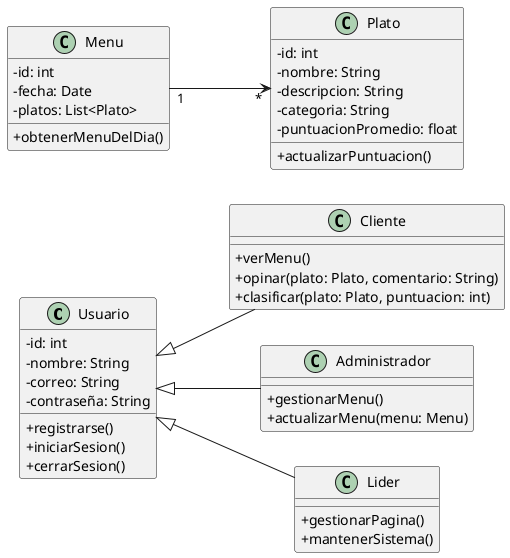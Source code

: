 @startuml
'
skinparam ClassAttributeIconSize 0 
left to right direction 

class Usuario {
  -id: int
  -nombre: String
  -correo: String
  -contraseña: String
  +registrarse()
  +iniciarSesion()
  +cerrarSesion()
}

class Cliente {
  +verMenu()
  +opinar(plato: Plato, comentario: String)
  +clasificar(plato: Plato, puntuacion: int)
}

class Administrador {
  +gestionarMenu()
  +actualizarMenu(menu: Menu)
}

class Lider {
  +gestionarPagina()
  +mantenerSistema()
}

class Menu {
  -id: int
  -fecha: Date
  -platos: List<Plato>
  +obtenerMenuDelDia()
}

class Plato {
  -id: int
  -nombre: String
  -descripcion: String
  -categoria: String
  -puntuacionPromedio: float
  +actualizarPuntuacion()
}

Usuario <|-- Cliente
Usuario <|-- Administrador
Usuario <|-- Lider
Menu "1" --> "*" Plato


@enduml

